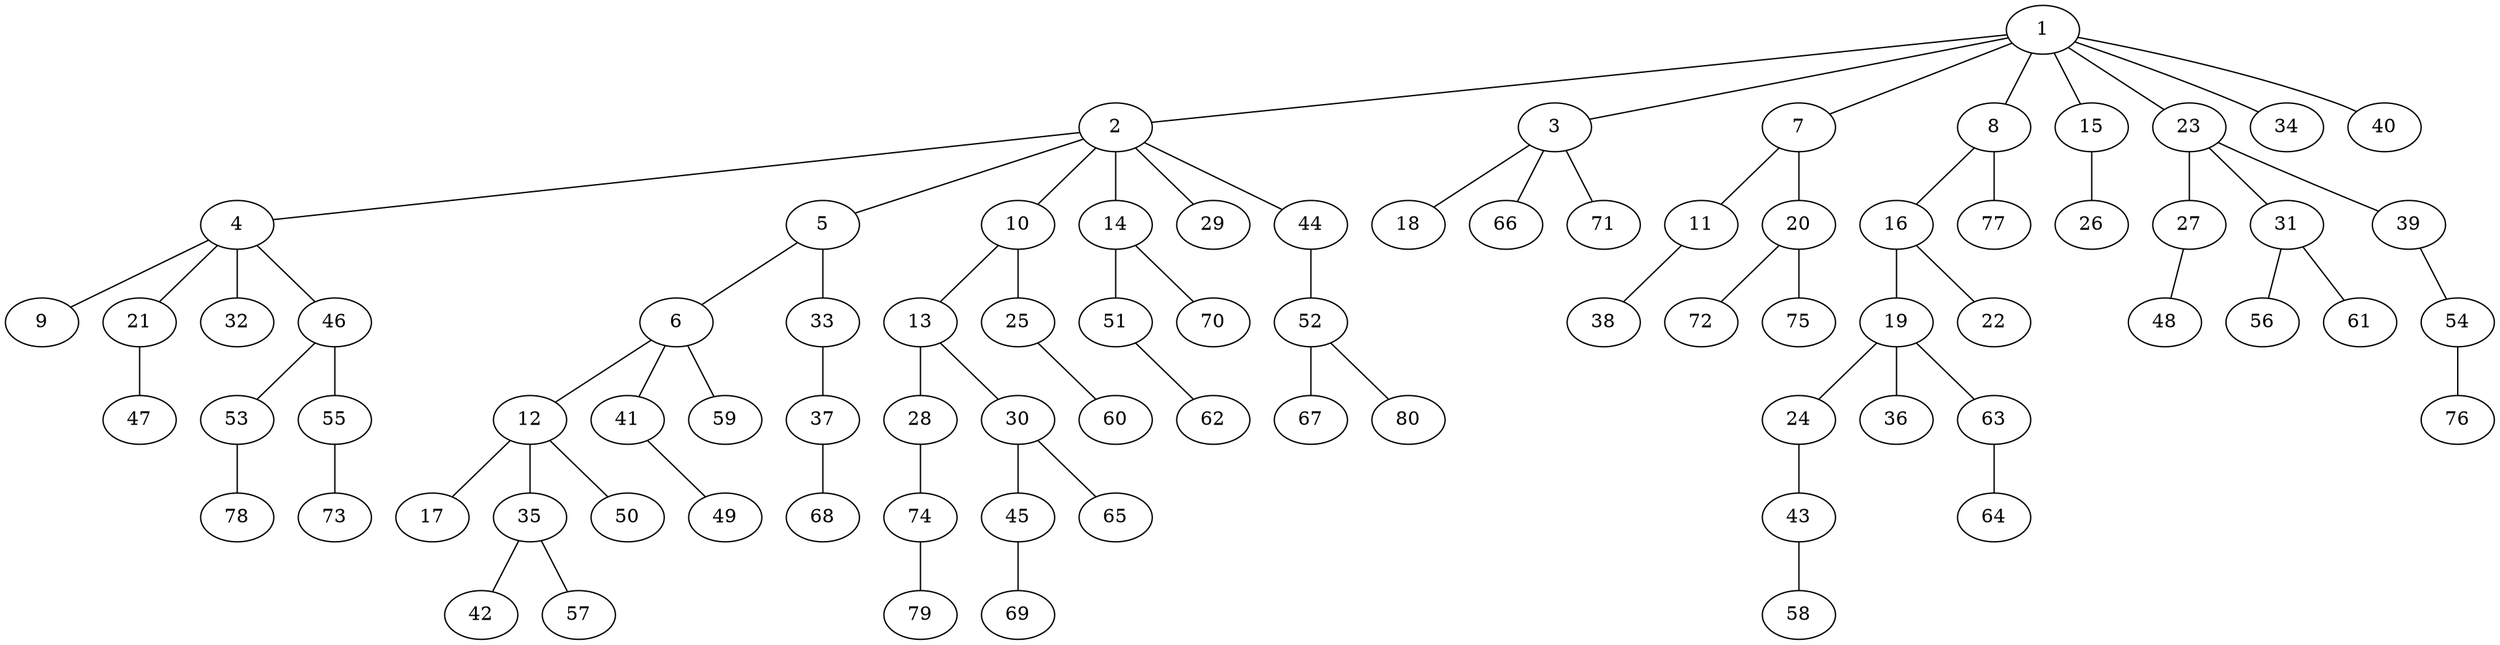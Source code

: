 graph graphname {1--2
1--3
1--7
1--8
1--15
1--23
1--34
1--40
2--4
2--5
2--10
2--14
2--29
2--44
3--18
3--66
3--71
4--9
4--21
4--32
4--46
5--6
5--33
6--12
6--41
6--59
7--11
7--20
8--16
8--77
10--13
10--25
11--38
12--17
12--35
12--50
13--28
13--30
14--51
14--70
15--26
16--19
16--22
19--24
19--36
19--63
20--72
20--75
21--47
23--27
23--31
23--39
24--43
25--60
27--48
28--74
30--45
30--65
31--56
31--61
33--37
35--42
35--57
37--68
39--54
41--49
43--58
44--52
45--69
46--53
46--55
51--62
52--67
52--80
53--78
54--76
55--73
63--64
74--79
}